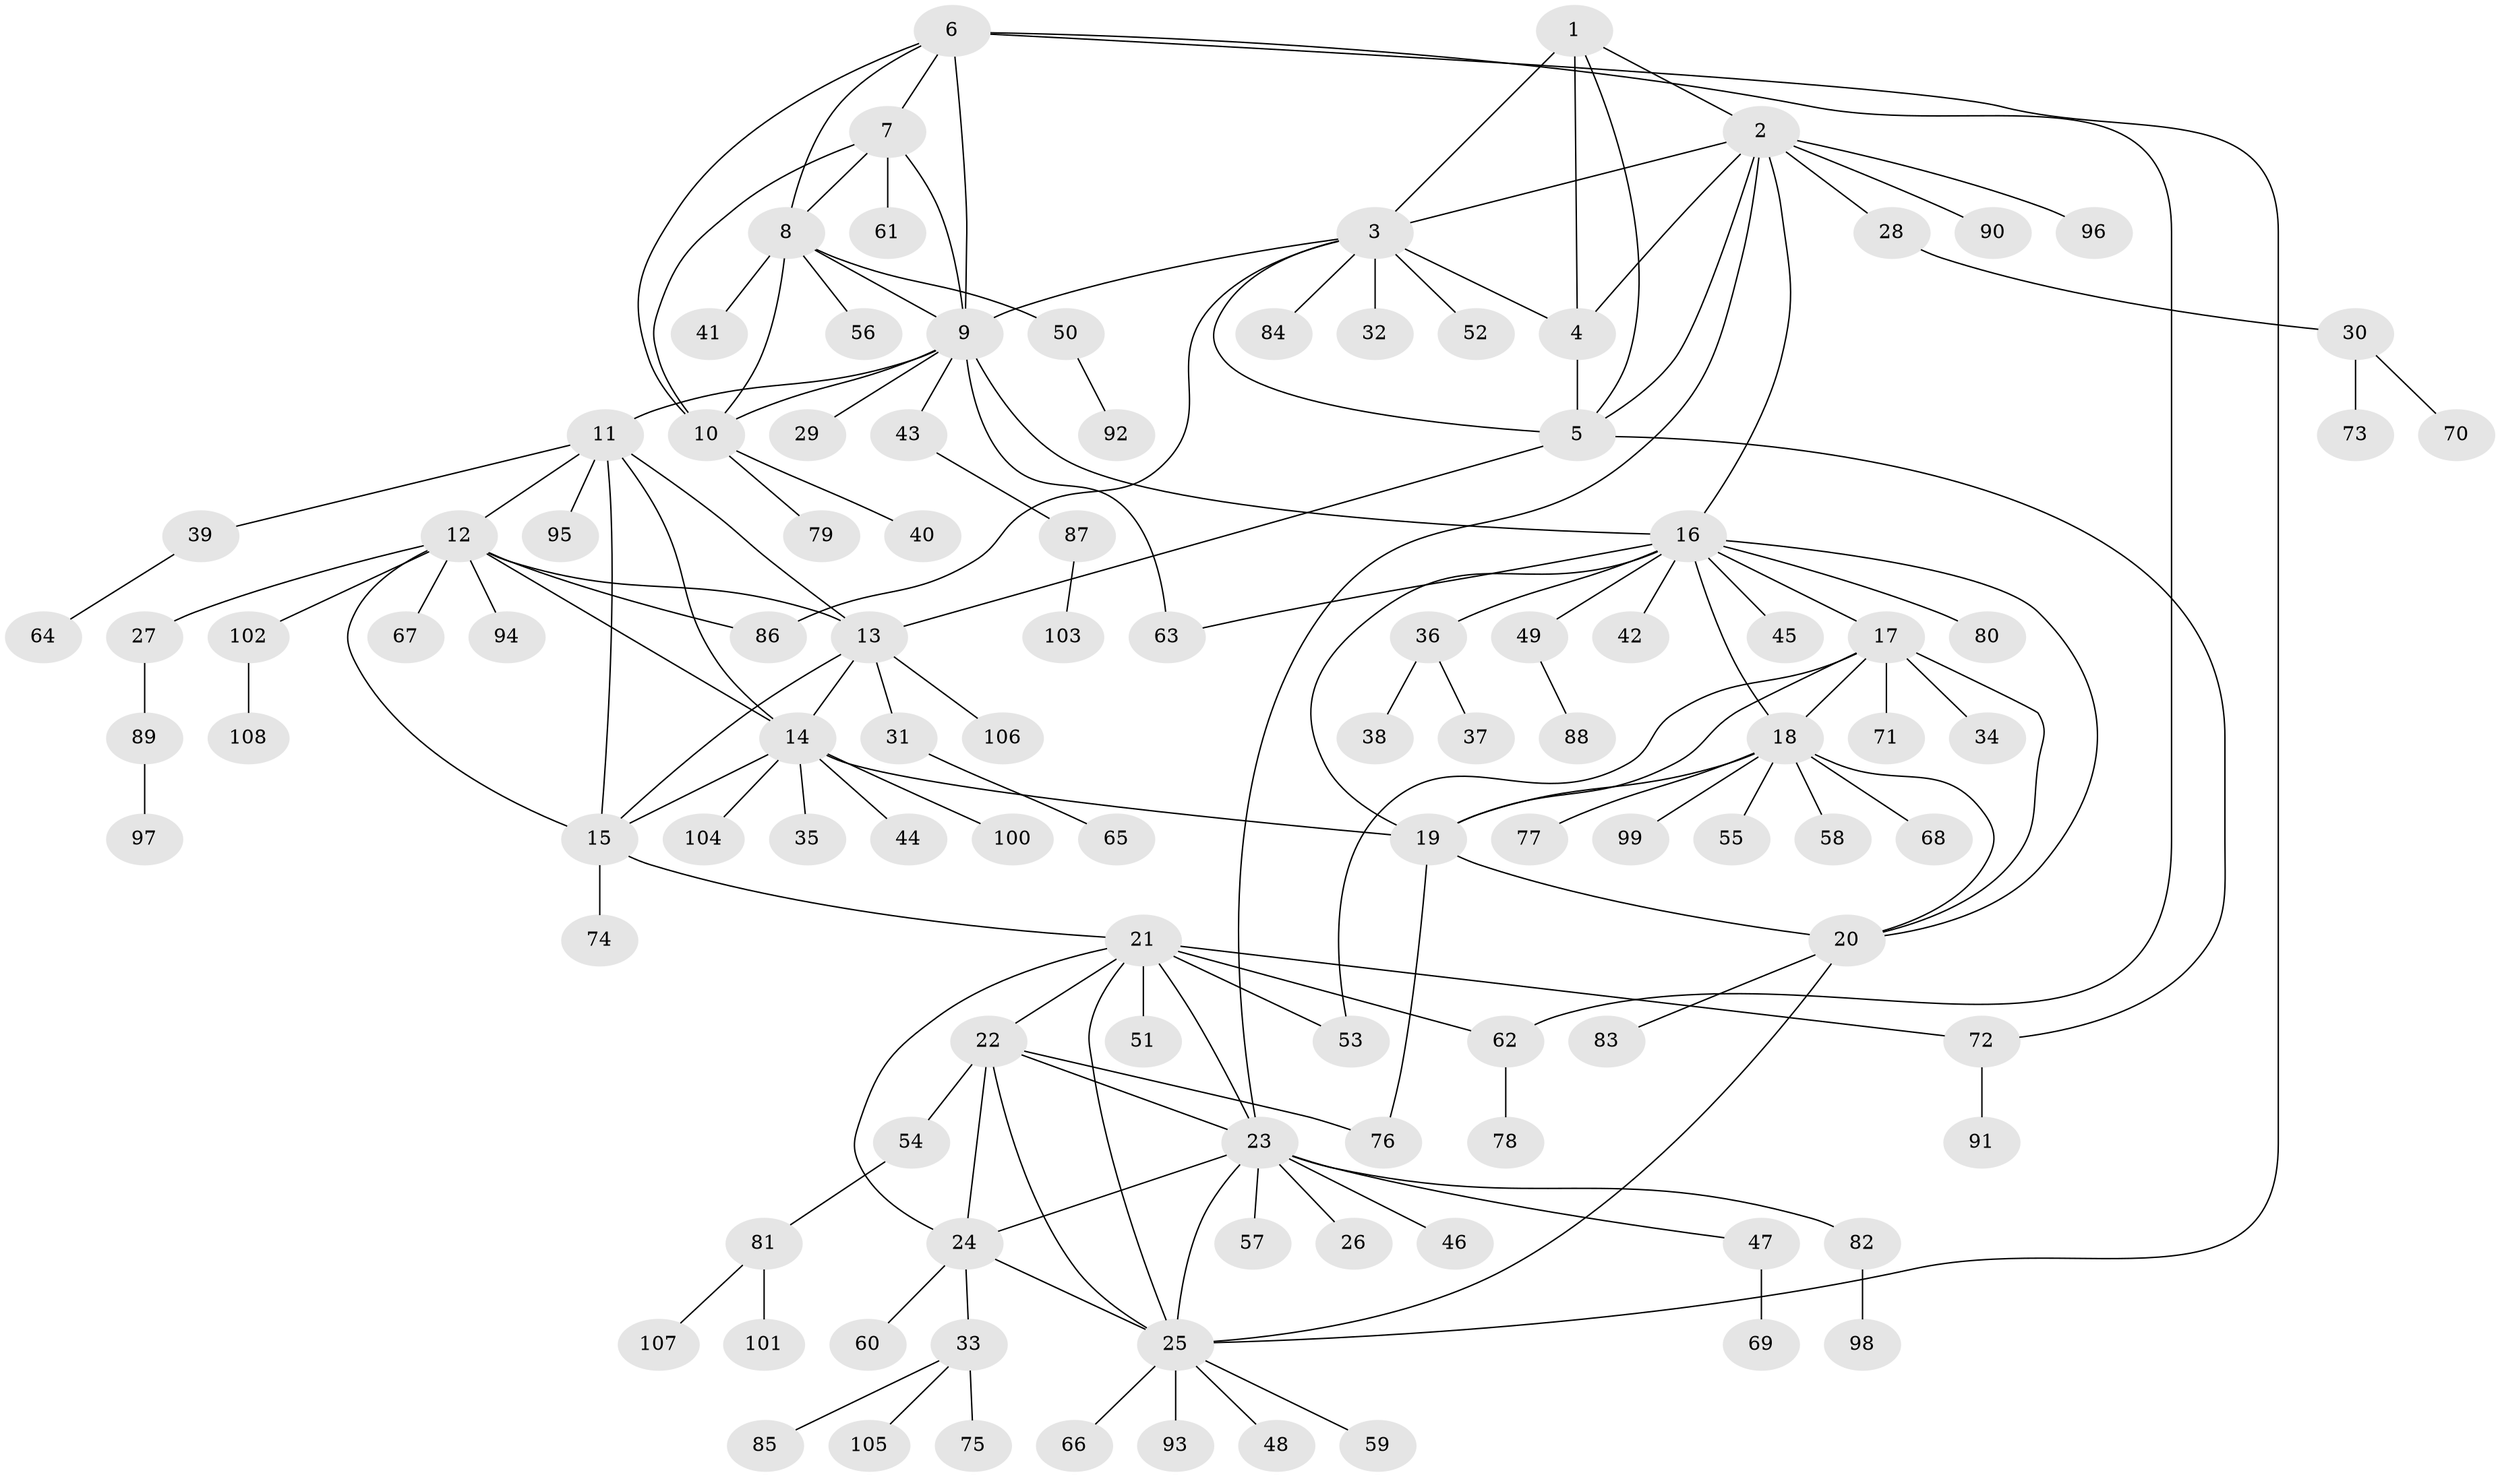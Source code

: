 // coarse degree distribution, {2: 0.18072289156626506, 6: 0.04819277108433735, 9: 0.04819277108433735, 5: 0.024096385542168676, 8: 0.024096385542168676, 4: 0.024096385542168676, 11: 0.012048192771084338, 10: 0.024096385542168676, 1: 0.5903614457831325, 3: 0.024096385542168676}
// Generated by graph-tools (version 1.1) at 2025/42/03/06/25 10:42:15]
// undirected, 108 vertices, 149 edges
graph export_dot {
graph [start="1"]
  node [color=gray90,style=filled];
  1;
  2;
  3;
  4;
  5;
  6;
  7;
  8;
  9;
  10;
  11;
  12;
  13;
  14;
  15;
  16;
  17;
  18;
  19;
  20;
  21;
  22;
  23;
  24;
  25;
  26;
  27;
  28;
  29;
  30;
  31;
  32;
  33;
  34;
  35;
  36;
  37;
  38;
  39;
  40;
  41;
  42;
  43;
  44;
  45;
  46;
  47;
  48;
  49;
  50;
  51;
  52;
  53;
  54;
  55;
  56;
  57;
  58;
  59;
  60;
  61;
  62;
  63;
  64;
  65;
  66;
  67;
  68;
  69;
  70;
  71;
  72;
  73;
  74;
  75;
  76;
  77;
  78;
  79;
  80;
  81;
  82;
  83;
  84;
  85;
  86;
  87;
  88;
  89;
  90;
  91;
  92;
  93;
  94;
  95;
  96;
  97;
  98;
  99;
  100;
  101;
  102;
  103;
  104;
  105;
  106;
  107;
  108;
  1 -- 2;
  1 -- 3;
  1 -- 4;
  1 -- 5;
  2 -- 3;
  2 -- 4;
  2 -- 5;
  2 -- 16;
  2 -- 23;
  2 -- 28;
  2 -- 90;
  2 -- 96;
  3 -- 4;
  3 -- 5;
  3 -- 9;
  3 -- 32;
  3 -- 52;
  3 -- 84;
  3 -- 86;
  4 -- 5;
  5 -- 13;
  5 -- 72;
  6 -- 7;
  6 -- 8;
  6 -- 9;
  6 -- 10;
  6 -- 25;
  6 -- 62;
  7 -- 8;
  7 -- 9;
  7 -- 10;
  7 -- 61;
  8 -- 9;
  8 -- 10;
  8 -- 41;
  8 -- 50;
  8 -- 56;
  9 -- 10;
  9 -- 11;
  9 -- 16;
  9 -- 29;
  9 -- 43;
  9 -- 63;
  10 -- 40;
  10 -- 79;
  11 -- 12;
  11 -- 13;
  11 -- 14;
  11 -- 15;
  11 -- 39;
  11 -- 95;
  12 -- 13;
  12 -- 14;
  12 -- 15;
  12 -- 27;
  12 -- 67;
  12 -- 86;
  12 -- 94;
  12 -- 102;
  13 -- 14;
  13 -- 15;
  13 -- 31;
  13 -- 106;
  14 -- 15;
  14 -- 19;
  14 -- 35;
  14 -- 44;
  14 -- 100;
  14 -- 104;
  15 -- 21;
  15 -- 74;
  16 -- 17;
  16 -- 18;
  16 -- 19;
  16 -- 20;
  16 -- 36;
  16 -- 42;
  16 -- 45;
  16 -- 49;
  16 -- 63;
  16 -- 80;
  17 -- 18;
  17 -- 19;
  17 -- 20;
  17 -- 34;
  17 -- 53;
  17 -- 71;
  18 -- 19;
  18 -- 20;
  18 -- 55;
  18 -- 58;
  18 -- 68;
  18 -- 77;
  18 -- 99;
  19 -- 20;
  19 -- 76;
  20 -- 25;
  20 -- 83;
  21 -- 22;
  21 -- 23;
  21 -- 24;
  21 -- 25;
  21 -- 51;
  21 -- 53;
  21 -- 62;
  21 -- 72;
  22 -- 23;
  22 -- 24;
  22 -- 25;
  22 -- 54;
  22 -- 76;
  23 -- 24;
  23 -- 25;
  23 -- 26;
  23 -- 46;
  23 -- 47;
  23 -- 57;
  23 -- 82;
  24 -- 25;
  24 -- 33;
  24 -- 60;
  25 -- 48;
  25 -- 59;
  25 -- 66;
  25 -- 93;
  27 -- 89;
  28 -- 30;
  30 -- 70;
  30 -- 73;
  31 -- 65;
  33 -- 75;
  33 -- 85;
  33 -- 105;
  36 -- 37;
  36 -- 38;
  39 -- 64;
  43 -- 87;
  47 -- 69;
  49 -- 88;
  50 -- 92;
  54 -- 81;
  62 -- 78;
  72 -- 91;
  81 -- 101;
  81 -- 107;
  82 -- 98;
  87 -- 103;
  89 -- 97;
  102 -- 108;
}
